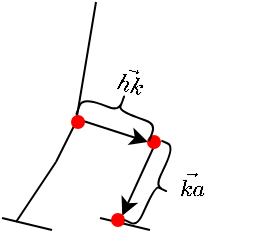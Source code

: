 <mxfile version="23.1.6" type="device">
  <diagram name="Page-1" id="YpdA1cYgMWy_JrpsoYTq">
    <mxGraphModel dx="877" dy="482" grid="1" gridSize="10" guides="1" tooltips="1" connect="1" arrows="1" fold="1" page="1" pageScale="1" pageWidth="1169" pageHeight="1654" math="1" shadow="0">
      <root>
        <mxCell id="0" />
        <mxCell id="1" parent="0" />
        <mxCell id="VnGuxljCKD0l2wrrKNq1-18" value="" style="endArrow=classic;html=1;rounded=0;entryX=1;entryY=0;entryDx=0;entryDy=0;" edge="1" parent="1" target="VnGuxljCKD0l2wrrKNq1-11">
          <mxGeometry width="50" height="50" relative="1" as="geometry">
            <mxPoint x="500" y="580" as="sourcePoint" />
            <mxPoint x="490" y="490" as="targetPoint" />
          </mxGeometry>
        </mxCell>
        <mxCell id="VnGuxljCKD0l2wrrKNq1-1" value="" style="endArrow=none;html=1;rounded=0;" edge="1" parent="1">
          <mxGeometry width="50" height="50" relative="1" as="geometry">
            <mxPoint x="460" y="570" as="sourcePoint" />
            <mxPoint x="470" y="510" as="targetPoint" />
          </mxGeometry>
        </mxCell>
        <mxCell id="VnGuxljCKD0l2wrrKNq1-4" value="" style="endArrow=none;html=1;rounded=0;" edge="1" parent="1">
          <mxGeometry width="50" height="50" relative="1" as="geometry">
            <mxPoint x="450" y="590" as="sourcePoint" />
            <mxPoint x="460" y="570" as="targetPoint" />
          </mxGeometry>
        </mxCell>
        <mxCell id="VnGuxljCKD0l2wrrKNq1-5" value="" style="endArrow=none;html=1;rounded=0;" edge="1" parent="1">
          <mxGeometry width="50" height="50" relative="1" as="geometry">
            <mxPoint x="430" y="620" as="sourcePoint" />
            <mxPoint x="450" y="590" as="targetPoint" />
          </mxGeometry>
        </mxCell>
        <mxCell id="VnGuxljCKD0l2wrrKNq1-6" value="" style="endArrow=none;html=1;rounded=0;" edge="1" parent="1">
          <mxGeometry width="50" height="50" relative="1" as="geometry">
            <mxPoint x="472" y="618" as="sourcePoint" />
            <mxPoint x="497" y="624" as="targetPoint" />
          </mxGeometry>
        </mxCell>
        <mxCell id="VnGuxljCKD0l2wrrKNq1-7" value="" style="endArrow=none;html=1;rounded=0;" edge="1" parent="1">
          <mxGeometry width="50" height="50" relative="1" as="geometry">
            <mxPoint x="423" y="618" as="sourcePoint" />
            <mxPoint x="448" y="624" as="targetPoint" />
          </mxGeometry>
        </mxCell>
        <mxCell id="VnGuxljCKD0l2wrrKNq1-11" value="" style="ellipse;whiteSpace=wrap;html=1;aspect=fixed;fillColor=#FF0000;strokeColor=#ff0000;" vertex="1" parent="1">
          <mxGeometry x="478" y="616" width="6" height="6" as="geometry" />
        </mxCell>
        <mxCell id="VnGuxljCKD0l2wrrKNq1-17" value="" style="endArrow=classic;html=1;rounded=0;entryX=0;entryY=0.5;entryDx=0;entryDy=0;" edge="1" parent="1" target="VnGuxljCKD0l2wrrKNq1-12">
          <mxGeometry width="50" height="50" relative="1" as="geometry">
            <mxPoint x="459" y="568" as="sourcePoint" />
            <mxPoint x="500" y="580" as="targetPoint" />
          </mxGeometry>
        </mxCell>
        <mxCell id="VnGuxljCKD0l2wrrKNq1-12" value="" style="ellipse;whiteSpace=wrap;html=1;aspect=fixed;fillColor=#FF0000;strokeColor=#ff0000;" vertex="1" parent="1">
          <mxGeometry x="496" y="577" width="6" height="6" as="geometry" />
        </mxCell>
        <mxCell id="VnGuxljCKD0l2wrrKNq1-13" value="" style="ellipse;whiteSpace=wrap;html=1;aspect=fixed;fillColor=#FF0000;strokeColor=#ff0000;" vertex="1" parent="1">
          <mxGeometry x="458" y="567" width="6" height="6" as="geometry" />
        </mxCell>
        <mxCell id="VnGuxljCKD0l2wrrKNq1-22" value="" style="shape=curlyBracket;whiteSpace=wrap;html=1;rounded=1;flipH=1;labelPosition=right;verticalLabelPosition=middle;align=left;verticalAlign=middle;rotation=25;" vertex="1" parent="1">
          <mxGeometry x="492.8" y="580.18" width="14" height="43.79" as="geometry" />
        </mxCell>
        <mxCell id="VnGuxljCKD0l2wrrKNq1-23" value="" style="shape=curlyBracket;whiteSpace=wrap;html=1;rounded=1;flipH=1;labelPosition=right;verticalLabelPosition=middle;align=left;verticalAlign=middle;rotation=-70;" vertex="1" parent="1">
          <mxGeometry x="472.35" y="544.99" width="18.23" height="38.8" as="geometry" />
        </mxCell>
        <mxCell id="VnGuxljCKD0l2wrrKNq1-24" value="&lt;font style=&quot;font-size: 10px;&quot;&gt;$$\vec{hk}$$&lt;/font&gt;" style="text;html=1;align=center;verticalAlign=middle;resizable=0;points=[];autosize=1;strokeColor=none;fillColor=none;rotation=15;" vertex="1" parent="1">
          <mxGeometry x="447" y="535" width="80" height="30" as="geometry" />
        </mxCell>
        <mxCell id="VnGuxljCKD0l2wrrKNq1-25" value="&lt;font style=&quot;font-size: 10px;&quot;&gt;$$\vec{ka}$$&lt;/font&gt;" style="text;html=1;align=center;verticalAlign=middle;resizable=0;points=[];autosize=1;strokeColor=none;fillColor=none;rotation=0;" vertex="1" parent="1">
          <mxGeometry x="478.0" y="587.07" width="80" height="30" as="geometry" />
        </mxCell>
      </root>
    </mxGraphModel>
  </diagram>
</mxfile>
